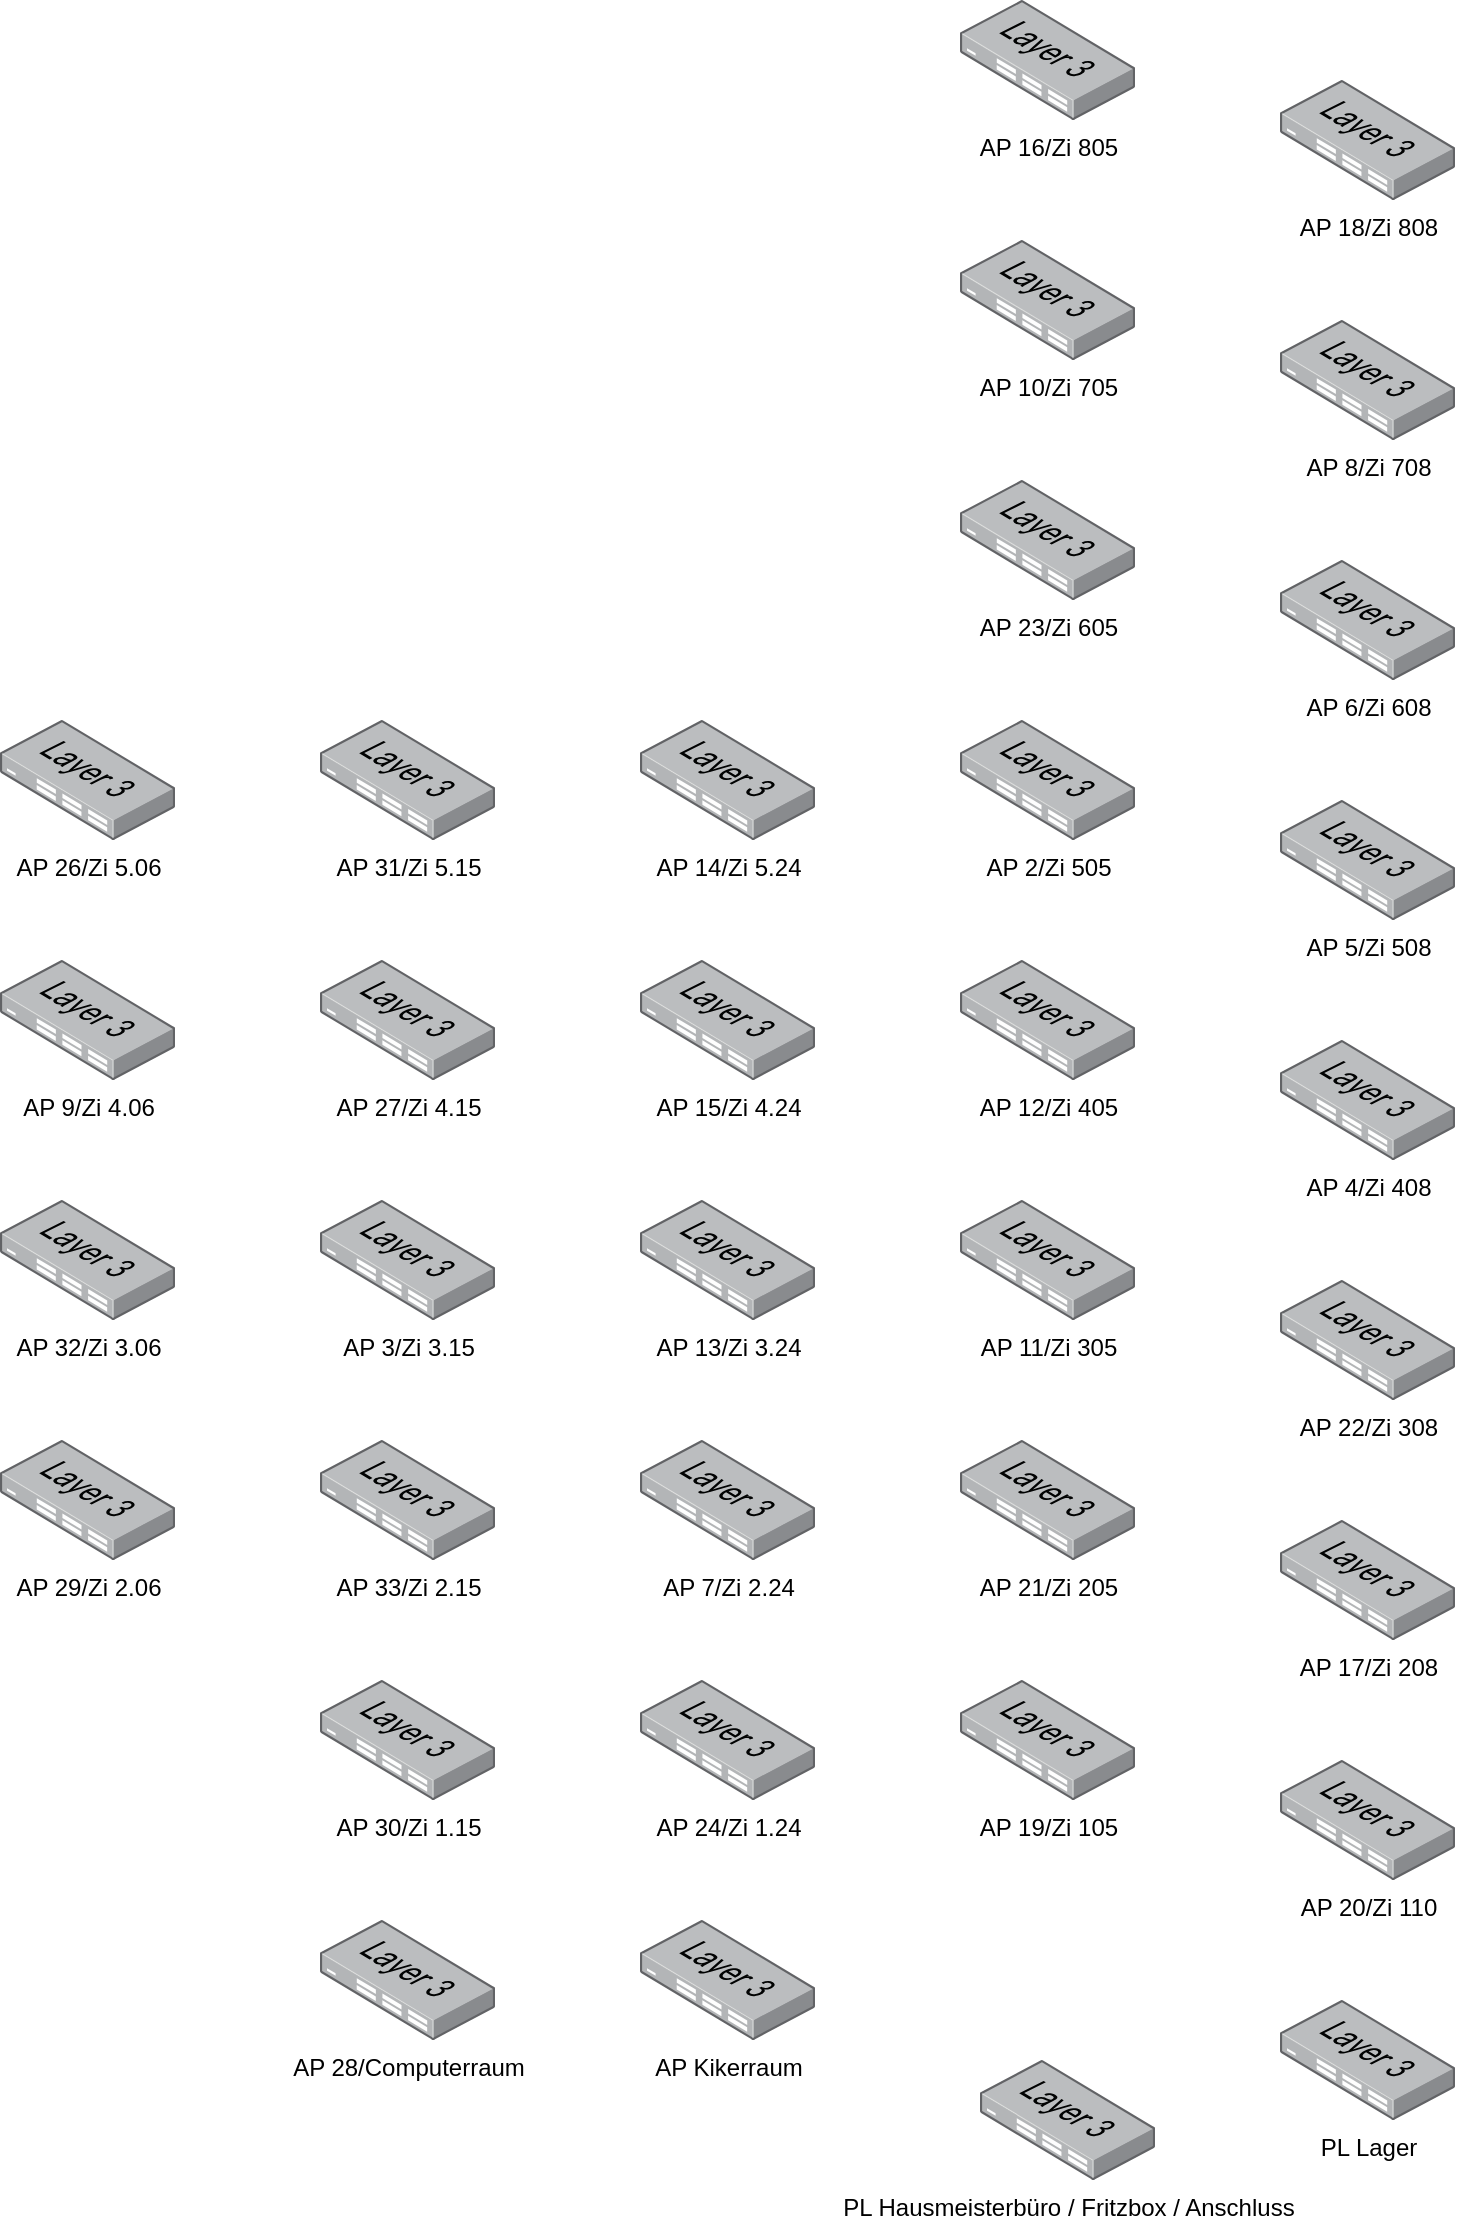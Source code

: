 <mxfile version="14.0.0" type="github">
  <diagram id="R2lEEEUBdFMjLlhIrx00" name="Page-1">
    <mxGraphModel dx="1483" dy="781" grid="1" gridSize="10" guides="1" tooltips="1" connect="1" arrows="1" fold="1" page="1" pageScale="1" pageWidth="827" pageHeight="1169" math="0" shadow="0" extFonts="Permanent Marker^https://fonts.googleapis.com/css?family=Permanent+Marker">
      <root>
        <mxCell id="0" />
        <mxCell id="1" parent="0" />
        <mxCell id="6DqZ498Wy22EHyodnlSP-6" value="AP 16/Zi 805" style="points=[];aspect=fixed;html=1;align=center;shadow=0;dashed=0;image;image=img/lib/allied_telesis/switch/Switch_24_port_L3.svg;" vertex="1" parent="1">
          <mxGeometry x="510" y="50" width="87.53" height="60" as="geometry" />
        </mxCell>
        <mxCell id="6DqZ498Wy22EHyodnlSP-7" value="AP 18/Zi 808" style="points=[];aspect=fixed;html=1;align=center;shadow=0;dashed=0;image;image=img/lib/allied_telesis/switch/Switch_24_port_L3.svg;" vertex="1" parent="1">
          <mxGeometry x="670" y="90" width="87.53" height="60" as="geometry" />
        </mxCell>
        <mxCell id="6DqZ498Wy22EHyodnlSP-11" value="AP 10/Zi 705" style="points=[];aspect=fixed;html=1;align=center;shadow=0;dashed=0;image;image=img/lib/allied_telesis/switch/Switch_24_port_L3.svg;" vertex="1" parent="1">
          <mxGeometry x="510" y="170" width="87.53" height="60" as="geometry" />
        </mxCell>
        <mxCell id="6DqZ498Wy22EHyodnlSP-14" value="AP 8/Zi 708" style="points=[];aspect=fixed;html=1;align=center;shadow=0;dashed=0;image;image=img/lib/allied_telesis/switch/Switch_24_port_L3.svg;" vertex="1" parent="1">
          <mxGeometry x="670" y="210" width="87.53" height="60" as="geometry" />
        </mxCell>
        <mxCell id="6DqZ498Wy22EHyodnlSP-15" value="AP 23/Zi 605" style="points=[];aspect=fixed;html=1;align=center;shadow=0;dashed=0;image;image=img/lib/allied_telesis/switch/Switch_24_port_L3.svg;" vertex="1" parent="1">
          <mxGeometry x="510" y="290" width="87.53" height="60" as="geometry" />
        </mxCell>
        <mxCell id="6DqZ498Wy22EHyodnlSP-16" value="AP 6/Zi 608" style="points=[];aspect=fixed;html=1;align=center;shadow=0;dashed=0;image;image=img/lib/allied_telesis/switch/Switch_24_port_L3.svg;" vertex="1" parent="1">
          <mxGeometry x="670" y="330" width="87.53" height="60" as="geometry" />
        </mxCell>
        <mxCell id="6DqZ498Wy22EHyodnlSP-17" value="AP 2/Zi 505" style="points=[];aspect=fixed;html=1;align=center;shadow=0;dashed=0;image;image=img/lib/allied_telesis/switch/Switch_24_port_L3.svg;" vertex="1" parent="1">
          <mxGeometry x="510" y="410" width="87.53" height="60" as="geometry" />
        </mxCell>
        <mxCell id="6DqZ498Wy22EHyodnlSP-18" value="AP 5/Zi 508" style="points=[];aspect=fixed;html=1;align=center;shadow=0;dashed=0;image;image=img/lib/allied_telesis/switch/Switch_24_port_L3.svg;" vertex="1" parent="1">
          <mxGeometry x="670" y="450" width="87.53" height="60" as="geometry" />
        </mxCell>
        <mxCell id="6DqZ498Wy22EHyodnlSP-19" value="AP 4/Zi 408" style="points=[];aspect=fixed;html=1;align=center;shadow=0;dashed=0;image;image=img/lib/allied_telesis/switch/Switch_24_port_L3.svg;" vertex="1" parent="1">
          <mxGeometry x="670" y="570" width="87.53" height="60" as="geometry" />
        </mxCell>
        <mxCell id="6DqZ498Wy22EHyodnlSP-20" value="AP 12/Zi 405" style="points=[];aspect=fixed;html=1;align=center;shadow=0;dashed=0;image;image=img/lib/allied_telesis/switch/Switch_24_port_L3.svg;" vertex="1" parent="1">
          <mxGeometry x="510" y="530" width="87.53" height="60" as="geometry" />
        </mxCell>
        <mxCell id="6DqZ498Wy22EHyodnlSP-21" value="AP 11/Zi 305" style="points=[];aspect=fixed;html=1;align=center;shadow=0;dashed=0;image;image=img/lib/allied_telesis/switch/Switch_24_port_L3.svg;" vertex="1" parent="1">
          <mxGeometry x="510" y="650" width="87.53" height="60" as="geometry" />
        </mxCell>
        <mxCell id="6DqZ498Wy22EHyodnlSP-22" value="AP 22/Zi 308&lt;span style=&quot;color: rgba(0 , 0 , 0 , 0) ; font-family: monospace ; font-size: 0px ; background-color: rgb(248 , 249 , 250)&quot;&gt;%3CmxGraphModel%3E%3Croot%3E%3CmxCell%20id%3D%220%22%2F%3E%3CmxCell%20id%3D%221%22%20parent%3D%220%22%2F%3E%3CmxCell%20id%3D%222%22%20value%3D%22AP%2012%2FZi%20405%22%20style%3D%22points%3D%5B%5D%3Baspect%3Dfixed%3Bhtml%3D1%3Balign%3Dcenter%3Bshadow%3D0%3Bdashed%3D0%3Bimage%3Bimage%3Dimg%2Flib%2Fallied_telesis%2Fswitch%2FSwitch_24_port_L3.svg%3B%22%20vertex%3D%221%22%20parent%3D%221%22%3E%3CmxGeometry%20x%3D%22510%22%20y%3D%22530%22%20width%3D%2287.53%22%20height%3D%2260%22%20as%3D%22geometry%22%2F%3E%3C%2FmxCell%3E%3C%2Froot%3E%3C%2FmxGraphModel%3E&lt;/span&gt;&lt;span style=&quot;color: rgba(0 , 0 , 0 , 0) ; font-family: monospace ; font-size: 0px ; background-color: rgb(248 , 249 , 250)&quot;&gt;%3CmxGraphModel%3E%3Croot%3E%3CmxCell%20id%3D%220%22%2F%3E%3CmxCell%20id%3D%221%22%20parent%3D%220%22%2F%3E%3CmxCell%20id%3D%222%22%20value%3D%22AP%2012%2FZi%20405%22%20style%3D%22points%3D%5B%5D%3Baspect%3Dfixed%3Bhtml%3D1%3Balign%3Dcenter%3Bshadow%3D0%3Bdashed%3D0%3Bimage%3Bimage%3Dimg%2Flib%2Fallied_telesis%2Fswitch%2FSwitch_24_port_L3.svg%3B%22%20vertex%3D%221%22%20parent%3D%221%22%3E%3CmxGeometry%20x%3D%22510%22%20y%3D%22530%22%20width%3D%2287.53%22%20height%3D%2260%22%20as%3D%22geometry%22%2F%3E%3C%2FmxCell%3E%3C%2Froot%3E%3C%2FmxGraphModel%3E&lt;/span&gt;" style="points=[];aspect=fixed;html=1;align=center;shadow=0;dashed=0;image;image=img/lib/allied_telesis/switch/Switch_24_port_L3.svg;" vertex="1" parent="1">
          <mxGeometry x="670" y="690" width="87.53" height="60" as="geometry" />
        </mxCell>
        <mxCell id="6DqZ498Wy22EHyodnlSP-23" value="AP 17/Zi 208&lt;span style=&quot;color: rgba(0 , 0 , 0 , 0) ; font-family: monospace ; font-size: 0px ; background-color: rgb(248 , 249 , 250)&quot;&gt;%3CmxGraphModel%3E%3Croot%3E%3CmxCell%20id%3D%220%22%2F%3E%3CmxCell%20id%3D%221%22%20parent%3D%220%22%2F%3E%3CmxCell%20id%3D%222%22%20value%3D%22AP%2022%2FZi%20308%26lt%3Bspan%20style%3D%26quot%3Bcolor%3A%20rgba(0%20%2C%200%20%2C%200%20%2C%200)%20%3B%20font-family%3A%20monospace%20%3B%20font-size%3A%200px%20%3B%20background-color%3A%20rgb(248%20%2C%20249%20%2C%20250)%26quot%3B%26gt%3B%253CmxGraphModel%253E%253Croot%253E%253CmxCell%2520id%253D%25220%2522%252F%253E%253CmxCell%2520id%253D%25221%2522%2520parent%253D%25220%2522%252F%253E%253CmxCell%2520id%253D%25222%2522%2520value%253D%2522AP%252012%252FZi%2520405%2522%2520style%253D%2522points%253D%255B%255D%253Baspect%253Dfixed%253Bhtml%253D1%253Balign%253Dcenter%253Bshadow%253D0%253Bdashed%253D0%253Bimage%253Bimage%253Dimg%252Flib%252Fallied_telesis%252Fswitch%252FSwitch_24_port_L3.svg%253B%2522%2520vertex%253D%25221%2522%2520parent%253D%25221%2522%253E%253CmxGeometry%2520x%253D%2522510%2522%2520y%253D%2522530%2522%2520width%253D%252287.53%2522%2520height%253D%252260%2522%2520as%253D%2522geometry%2522%252F%253E%253C%252FmxCell%253E%253C%252Froot%253E%253C%252FmxGraphModel%253E%26lt%3B%2Fspan%26gt%3B%26lt%3Bspan%20style%3D%26quot%3Bcolor%3A%20rgba(0%20%2C%200%20%2C%200%20%2C%200)%20%3B%20font-family%3A%20monospace%20%3B%20font-size%3A%200px%20%3B%20background-color%3A%20rgb(248%20%2C%20249%20%2C%20250)%26quot%3B%26gt%3B%253CmxGraphModel%253E%253Croot%253E%253CmxCell%2520id%253D%25220%2522%252F%253E%253CmxCell%2520id%253D%25221%2522%2520parent%253D%25220%2522%252F%253E%253CmxCell%2520id%253D%25222%2522%2520value%253D%2522AP%252012%252FZi%2520405%2522%2520style%253D%2522points%253D%255B%255D%253Baspect%253Dfixed%253Bhtml%253D1%253Balign%253Dcenter%253Bshadow%253D0%253Bdashed%253D0%253Bimage%253Bimage%253Dimg%252Flib%252Fallied_telesis%252Fswitch%252FSwitch_24_port_L3.svg%253B%2522%2520vertex%253D%25221%2522%2520parent%253D%25221%2522%253E%253CmxGeometry%2520x%253D%2522510%2522%2520y%253D%2522530%2522%2520width%253D%252287.53%2522%2520height%253D%252260%2522%2520as%253D%2522geometry%2522%252F%253E%253C%252FmxCell%253E%253C%252Froot%253E%253C%252FmxGraphModel%253E%26lt%3B%2Fspan%26gt%3B%22%20style%3D%22points%3D%5B%5D%3Baspect%3Dfixed%3Bhtml%3D1%3Balign%3Dcenter%3Bshadow%3D0%3Bdashed%3D0%3Bimage%3Bimage%3Dimg%2Flib%2Fallied_telesis%2Fswitch%2FSwitch_24_port_L3.svg%3B%22%20vertex%3D%221%22%20parent%3D%221%22%3E%3CmxGeometry%20x%3D%22670%22%20y%3D%22690%22%20width%3D%2287.53%22%20height%3D%2260%22%20as%3D%22geometry%22%2F%3E%3C%2FmxCell%3E%3C%2Froot%3E%3C%2FmxGraphModel%3E&lt;/span&gt;&lt;span style=&quot;color: rgba(0 , 0 , 0 , 0) ; font-family: monospace ; font-size: 0px ; background-color: rgb(248 , 249 , 250)&quot;&gt;%3CmxGraphModel%3E%3Croot%3E%3CmxCell%20id%3D%220%22%2F%3E%3CmxCell%20id%3D%221%22%20parent%3D%220%22%2F%3E%3CmxCell%20id%3D%222%22%20value%3D%22AP%2022%2FZi%20308%26lt%3Bspan%20style%3D%26quot%3Bcolor%3A%20rgba(0%20%2C%200%20%2C%200%20%2C%200)%20%3B%20font-family%3A%20monospace%20%3B%20font-size%3A%200px%20%3B%20background-color%3A%20rgb(248%20%2C%20249%20%2C%20250)%26quot%3B%26gt%3B%253CmxGraphModel%253E%253Croot%253E%253CmxCell%2520id%253D%25220%2522%252F%253E%253CmxCell%2520id%253D%25221%2522%2520parent%253D%25220%2522%252F%253E%253CmxCell%2520id%253D%25222%2522%2520value%253D%2522AP%252012%252FZi%2520405%2522%2520style%253D%2522points%253D%255B%255D%253Baspect%253Dfixed%253Bhtml%253D1%253Balign%253Dcenter%253Bshadow%253D0%253Bdashed%253D0%253Bimage%253Bimage%253Dimg%252Flib%252Fallied_telesis%252Fswitch%252FSwitch_24_port_L3.svg%253B%2522%2520vertex%253D%25221%2522%2520parent%253D%25221%2522%253E%253CmxGeometry%2520x%253D%2522510%2522%2520y%253D%2522530%2522%2520width%253D%252287.53%2522%2520height%253D%252260%2522%2520as%253D%2522geometry%2522%252F%253E%253C%252FmxCell%253E%253C%252Froot%253E%253C%252FmxGraphModel%253E%26lt%3B%2Fspan%26gt%3B%26lt%3Bspan%20style%3D%26quot%3Bcolor%3A%20rgba(0%20%2C%200%20%2C%200%20%2C%200)%20%3B%20font-family%3A%20monospace%20%3B%20font-size%3A%200px%20%3B%20background-color%3A%20rgb(248%20%2C%20249%20%2C%20250)%26quot%3B%26gt%3B%253CmxGraphModel%253E%253Croot%253E%253CmxCell%2520id%253D%25220%2522%252F%253E%253CmxCell%2520id%253D%25221%2522%2520parent%253D%25220%2522%252F%253E%253CmxCell%2520id%253D%25222%2522%2520value%253D%2522AP%252012%252FZi%2520405%2522%2520style%253D%2522points%253D%255B%255D%253Baspect%253Dfixed%253Bhtml%253D1%253Balign%253Dcenter%253Bshadow%253D0%253Bdashed%253D0%253Bimage%253Bimage%253Dimg%252Flib%252Fallied_telesis%252Fswitch%252FSwitch_24_port_L3.svg%253B%2522%2520vertex%253D%25221%2522%2520parent%253D%25221%2522%253E%253CmxGeometry%2520x%253D%2522510%2522%2520y%253D%2522530%2522%2520width%253D%252287.53%2522%2520height%253D%252260%2522%2520as%253D%2522geometry%2522%252F%253E%253C%252FmxCell%253E%253C%252Froot%253E%253C%252FmxGraphModel%253E%26lt%3B%2Fspan%26gt%3B%22%20style%3D%22points%3D%5B%5D%3Baspect%3Dfixed%3Bhtml%3D1%3Balign%3Dcenter%3Bshadow%3D0%3Bdashed%3D0%3Bimage%3Bimage%3Dimg%2Flib%2Fallied_telesis%2Fswitch%2FSwitch_24_port_L3.svg%3B%22%20vertex%3D%221%22%20parent%3D%221%22%3E%3CmxGeometry%20x%3D%22670%22%20y%3D%22690%22%20width%3D%2287.53%22%20height%3D%2260%22%20as%3D%22geometry%22%2F%3E%3C%2FmxCell%3E%3C%2Froot%3E%3C%2FmxGraphModel%3E&lt;/span&gt;" style="points=[];aspect=fixed;html=1;align=center;shadow=0;dashed=0;image;image=img/lib/allied_telesis/switch/Switch_24_port_L3.svg;" vertex="1" parent="1">
          <mxGeometry x="670" y="810" width="87.53" height="60" as="geometry" />
        </mxCell>
        <mxCell id="6DqZ498Wy22EHyodnlSP-24" value="AP 21/Zi 205" style="points=[];aspect=fixed;html=1;align=center;shadow=0;dashed=0;image;image=img/lib/allied_telesis/switch/Switch_24_port_L3.svg;" vertex="1" parent="1">
          <mxGeometry x="510" y="770" width="87.53" height="60" as="geometry" />
        </mxCell>
        <mxCell id="6DqZ498Wy22EHyodnlSP-25" value="AP 20/Zi 110" style="points=[];aspect=fixed;html=1;align=center;shadow=0;dashed=0;image;image=img/lib/allied_telesis/switch/Switch_24_port_L3.svg;" vertex="1" parent="1">
          <mxGeometry x="670" y="930" width="87.53" height="60" as="geometry" />
        </mxCell>
        <mxCell id="6DqZ498Wy22EHyodnlSP-26" value="AP 19/Zi 105" style="points=[];aspect=fixed;html=1;align=center;shadow=0;dashed=0;image;image=img/lib/allied_telesis/switch/Switch_24_port_L3.svg;" vertex="1" parent="1">
          <mxGeometry x="510" y="890" width="87.53" height="60" as="geometry" />
        </mxCell>
        <mxCell id="6DqZ498Wy22EHyodnlSP-27" value="PL Hausmeisterbüro / Fritzbox / Anschluss" style="points=[];aspect=fixed;html=1;align=center;shadow=0;dashed=0;image;image=img/lib/allied_telesis/switch/Switch_24_port_L3.svg;" vertex="1" parent="1">
          <mxGeometry x="520" y="1080" width="87.53" height="60" as="geometry" />
        </mxCell>
        <mxCell id="6DqZ498Wy22EHyodnlSP-28" value="PL Lager" style="points=[];aspect=fixed;html=1;align=center;shadow=0;dashed=0;image;image=img/lib/allied_telesis/switch/Switch_24_port_L3.svg;" vertex="1" parent="1">
          <mxGeometry x="670" y="1050" width="87.53" height="60" as="geometry" />
        </mxCell>
        <mxCell id="6DqZ498Wy22EHyodnlSP-29" value="AP 7/Zi 2.24" style="points=[];aspect=fixed;html=1;align=center;shadow=0;dashed=0;image;image=img/lib/allied_telesis/switch/Switch_24_port_L3.svg;" vertex="1" parent="1">
          <mxGeometry x="350" y="770" width="87.53" height="60" as="geometry" />
        </mxCell>
        <mxCell id="6DqZ498Wy22EHyodnlSP-30" value="AP 24/Zi 1.24" style="points=[];aspect=fixed;html=1;align=center;shadow=0;dashed=0;image;image=img/lib/allied_telesis/switch/Switch_24_port_L3.svg;" vertex="1" parent="1">
          <mxGeometry x="350" y="890" width="87.53" height="60" as="geometry" />
        </mxCell>
        <mxCell id="6DqZ498Wy22EHyodnlSP-31" value="AP Kikerraum" style="points=[];aspect=fixed;html=1;align=center;shadow=0;dashed=0;image;image=img/lib/allied_telesis/switch/Switch_24_port_L3.svg;" vertex="1" parent="1">
          <mxGeometry x="350" y="1010" width="87.53" height="60" as="geometry" />
        </mxCell>
        <mxCell id="6DqZ498Wy22EHyodnlSP-32" value="AP 15/Zi 4.24" style="points=[];aspect=fixed;html=1;align=center;shadow=0;dashed=0;image;image=img/lib/allied_telesis/switch/Switch_24_port_L3.svg;" vertex="1" parent="1">
          <mxGeometry x="350" y="530" width="87.53" height="60" as="geometry" />
        </mxCell>
        <mxCell id="6DqZ498Wy22EHyodnlSP-33" value="AP 13/Zi 3.24" style="points=[];aspect=fixed;html=1;align=center;shadow=0;dashed=0;image;image=img/lib/allied_telesis/switch/Switch_24_port_L3.svg;" vertex="1" parent="1">
          <mxGeometry x="350" y="650" width="87.53" height="60" as="geometry" />
        </mxCell>
        <mxCell id="6DqZ498Wy22EHyodnlSP-34" value="AP 14/Zi 5.24" style="points=[];aspect=fixed;html=1;align=center;shadow=0;dashed=0;image;image=img/lib/allied_telesis/switch/Switch_24_port_L3.svg;" vertex="1" parent="1">
          <mxGeometry x="350" y="410" width="87.53" height="60" as="geometry" />
        </mxCell>
        <mxCell id="6DqZ498Wy22EHyodnlSP-35" value="AP 33/Zi 2.15" style="points=[];aspect=fixed;html=1;align=center;shadow=0;dashed=0;image;image=img/lib/allied_telesis/switch/Switch_24_port_L3.svg;" vertex="1" parent="1">
          <mxGeometry x="190" y="770" width="87.53" height="60" as="geometry" />
        </mxCell>
        <mxCell id="6DqZ498Wy22EHyodnlSP-36" value="AP 29/Zi 2.06" style="points=[];aspect=fixed;html=1;align=center;shadow=0;dashed=0;image;image=img/lib/allied_telesis/switch/Switch_24_port_L3.svg;" vertex="1" parent="1">
          <mxGeometry x="30" y="770" width="87.53" height="60" as="geometry" />
        </mxCell>
        <mxCell id="6DqZ498Wy22EHyodnlSP-37" value="AP 3/Zi 3.15" style="points=[];aspect=fixed;html=1;align=center;shadow=0;dashed=0;image;image=img/lib/allied_telesis/switch/Switch_24_port_L3.svg;" vertex="1" parent="1">
          <mxGeometry x="190" y="650" width="87.53" height="60" as="geometry" />
        </mxCell>
        <mxCell id="6DqZ498Wy22EHyodnlSP-38" value="AP 32/Zi 3.06" style="points=[];aspect=fixed;html=1;align=center;shadow=0;dashed=0;image;image=img/lib/allied_telesis/switch/Switch_24_port_L3.svg;" vertex="1" parent="1">
          <mxGeometry x="30" y="650" width="87.53" height="60" as="geometry" />
        </mxCell>
        <mxCell id="6DqZ498Wy22EHyodnlSP-39" value="AP 9/Zi 4.06" style="points=[];aspect=fixed;html=1;align=center;shadow=0;dashed=0;image;image=img/lib/allied_telesis/switch/Switch_24_port_L3.svg;" vertex="1" parent="1">
          <mxGeometry x="30" y="530" width="87.53" height="60" as="geometry" />
        </mxCell>
        <mxCell id="6DqZ498Wy22EHyodnlSP-40" value="AP 27/Zi 4.15" style="points=[];aspect=fixed;html=1;align=center;shadow=0;dashed=0;image;image=img/lib/allied_telesis/switch/Switch_24_port_L3.svg;" vertex="1" parent="1">
          <mxGeometry x="190" y="530" width="87.53" height="60" as="geometry" />
        </mxCell>
        <mxCell id="6DqZ498Wy22EHyodnlSP-41" value="AP 31/Zi 5.15" style="points=[];aspect=fixed;html=1;align=center;shadow=0;dashed=0;image;image=img/lib/allied_telesis/switch/Switch_24_port_L3.svg;fontStyle=0" vertex="1" parent="1">
          <mxGeometry x="190" y="410" width="87.53" height="60" as="geometry" />
        </mxCell>
        <mxCell id="6DqZ498Wy22EHyodnlSP-42" value="AP 26/Zi 5.06" style="points=[];aspect=fixed;html=1;align=center;shadow=0;dashed=0;image;image=img/lib/allied_telesis/switch/Switch_24_port_L3.svg;" vertex="1" parent="1">
          <mxGeometry x="30" y="410" width="87.53" height="60" as="geometry" />
        </mxCell>
        <mxCell id="6DqZ498Wy22EHyodnlSP-43" value="AP 30/Zi 1.15" style="points=[];aspect=fixed;html=1;align=center;shadow=0;dashed=0;image;image=img/lib/allied_telesis/switch/Switch_24_port_L3.svg;" vertex="1" parent="1">
          <mxGeometry x="190" y="890" width="87.53" height="60" as="geometry" />
        </mxCell>
        <mxCell id="6DqZ498Wy22EHyodnlSP-44" value="AP 28/Computerraum" style="points=[];aspect=fixed;html=1;align=center;shadow=0;dashed=0;image;image=img/lib/allied_telesis/switch/Switch_24_port_L3.svg;" vertex="1" parent="1">
          <mxGeometry x="190" y="1010" width="87.53" height="60" as="geometry" />
        </mxCell>
      </root>
    </mxGraphModel>
  </diagram>
</mxfile>
